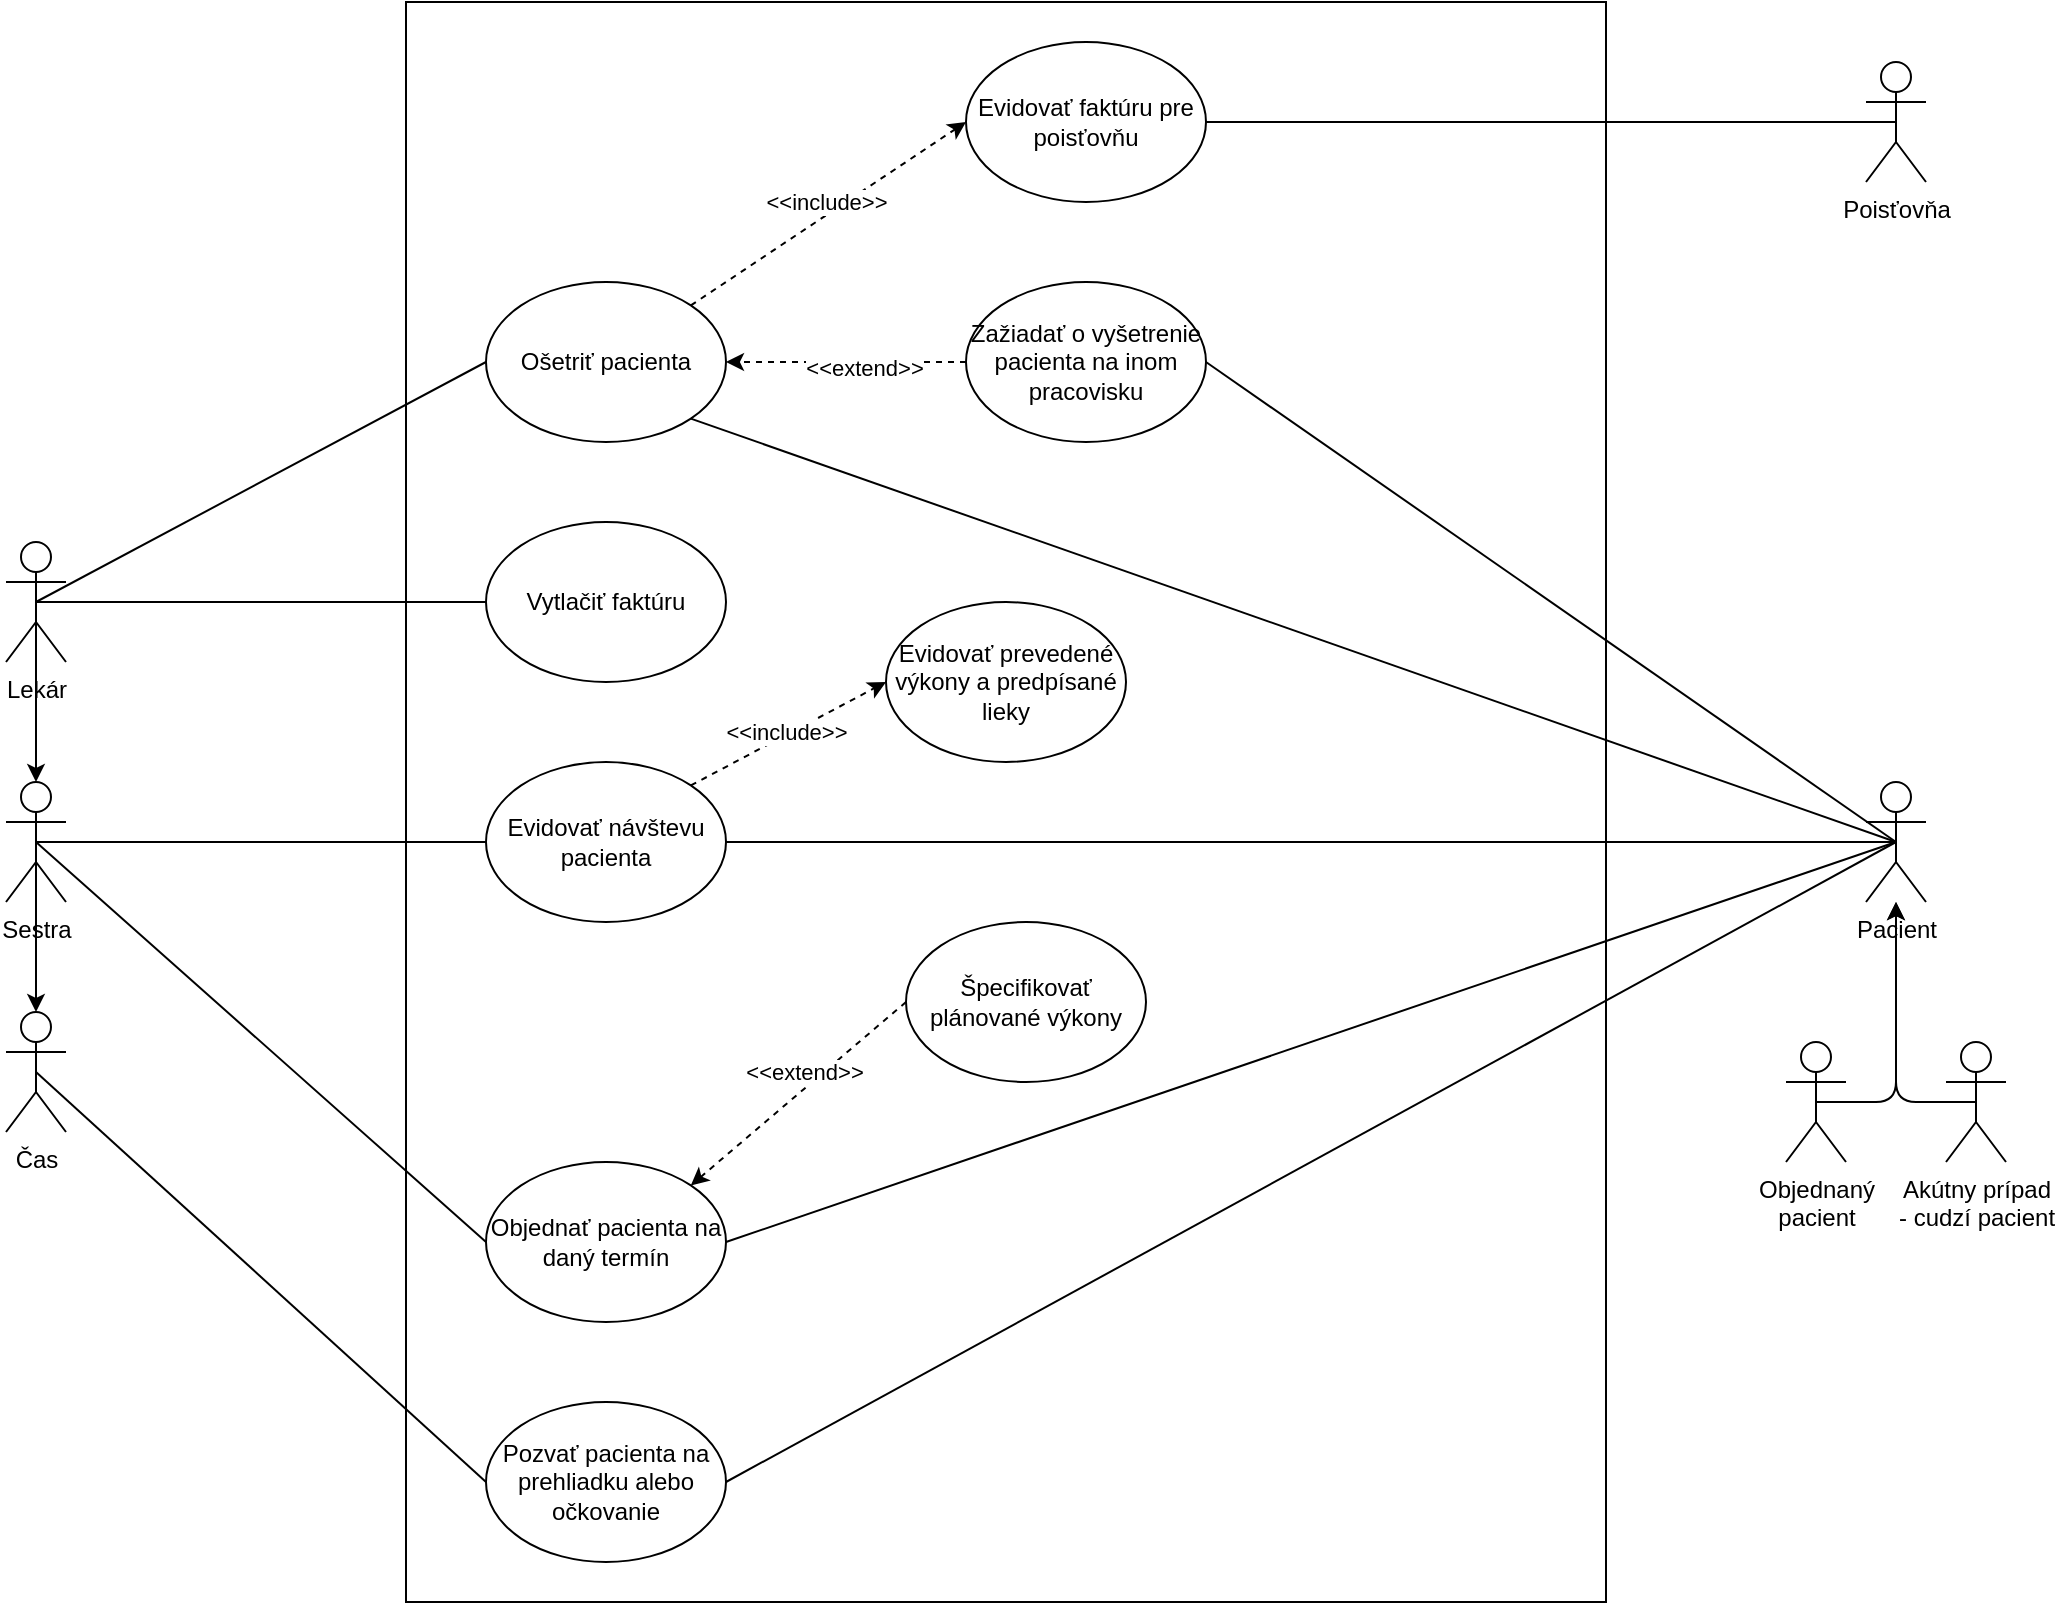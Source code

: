 <mxfile version="13.10.0" type="google"><diagram id="vyxuxDS4DAg8EFTdzN8k" name="Page-1"><mxGraphModel dx="1269" dy="740" grid="1" gridSize="10" guides="1" tooltips="1" connect="1" arrows="1" fold="1" page="1" pageScale="1" pageWidth="1100" pageHeight="850" math="0" shadow="0"><root><mxCell id="0"/><mxCell id="1" parent="0"/><mxCell id="-BBoeSBYX2IJ2o0B7s8R-83" value="" style="rounded=0;whiteSpace=wrap;html=1;" vertex="1" parent="1"><mxGeometry x="240" y="25" width="600" height="800" as="geometry"/></mxCell><mxCell id="-BBoeSBYX2IJ2o0B7s8R-20" style="rounded=0;orthogonalLoop=1;jettySize=auto;html=1;exitX=0.5;exitY=0.5;exitDx=0;exitDy=0;exitPerimeter=0;entryX=0;entryY=0.5;entryDx=0;entryDy=0;endArrow=none;endFill=0;" edge="1" parent="1" source="-BBoeSBYX2IJ2o0B7s8R-1" target="-BBoeSBYX2IJ2o0B7s8R-19"><mxGeometry relative="1" as="geometry"/></mxCell><mxCell id="-BBoeSBYX2IJ2o0B7s8R-42" style="edgeStyle=orthogonalEdgeStyle;rounded=1;orthogonalLoop=1;jettySize=auto;html=1;exitX=0.5;exitY=0.5;exitDx=0;exitDy=0;exitPerimeter=0;entryX=0.5;entryY=0;entryDx=0;entryDy=0;entryPerimeter=0;endArrow=classic;endFill=1;strokeWidth=1;" edge="1" parent="1" source="-BBoeSBYX2IJ2o0B7s8R-1" target="-BBoeSBYX2IJ2o0B7s8R-7"><mxGeometry relative="1" as="geometry"/></mxCell><mxCell id="-BBoeSBYX2IJ2o0B7s8R-57" style="edgeStyle=none;rounded=0;orthogonalLoop=1;jettySize=auto;html=1;exitX=0.5;exitY=0.5;exitDx=0;exitDy=0;exitPerimeter=0;entryX=0;entryY=0.5;entryDx=0;entryDy=0;startArrow=none;startFill=0;endArrow=none;endFill=0;strokeWidth=1;" edge="1" parent="1" source="-BBoeSBYX2IJ2o0B7s8R-1" target="-BBoeSBYX2IJ2o0B7s8R-17"><mxGeometry relative="1" as="geometry"/></mxCell><mxCell id="-BBoeSBYX2IJ2o0B7s8R-1" value="Lekár" style="shape=umlActor;verticalLabelPosition=bottom;verticalAlign=top;html=1;outlineConnect=0;" vertex="1" parent="1"><mxGeometry x="40" y="295" width="30" height="60" as="geometry"/></mxCell><mxCell id="-BBoeSBYX2IJ2o0B7s8R-22" style="orthogonalLoop=1;jettySize=auto;html=1;exitX=0.5;exitY=0.5;exitDx=0;exitDy=0;exitPerimeter=0;entryX=0;entryY=0.5;entryDx=0;entryDy=0;rounded=1;endArrow=none;endFill=0;" edge="1" parent="1" source="-BBoeSBYX2IJ2o0B7s8R-7" target="-BBoeSBYX2IJ2o0B7s8R-13"><mxGeometry relative="1" as="geometry"/></mxCell><mxCell id="-BBoeSBYX2IJ2o0B7s8R-28" style="rounded=1;orthogonalLoop=1;jettySize=auto;html=1;exitX=0.5;exitY=0.5;exitDx=0;exitDy=0;exitPerimeter=0;entryX=0;entryY=0.5;entryDx=0;entryDy=0;strokeWidth=1;endArrow=none;endFill=0;" edge="1" parent="1" source="-BBoeSBYX2IJ2o0B7s8R-7" target="-BBoeSBYX2IJ2o0B7s8R-11"><mxGeometry relative="1" as="geometry"/></mxCell><mxCell id="-BBoeSBYX2IJ2o0B7s8R-70" style="edgeStyle=none;rounded=0;orthogonalLoop=1;jettySize=auto;html=1;exitX=0.5;exitY=0.5;exitDx=0;exitDy=0;exitPerimeter=0;entryX=0.5;entryY=0;entryDx=0;entryDy=0;entryPerimeter=0;startArrow=none;startFill=0;endArrow=classic;endFill=1;strokeWidth=1;" edge="1" parent="1" source="-BBoeSBYX2IJ2o0B7s8R-7" target="-BBoeSBYX2IJ2o0B7s8R-43"><mxGeometry relative="1" as="geometry"/></mxCell><mxCell id="-BBoeSBYX2IJ2o0B7s8R-7" value="Sestra" style="shape=umlActor;verticalLabelPosition=bottom;verticalAlign=top;html=1;outlineConnect=0;" vertex="1" parent="1"><mxGeometry x="40" y="415" width="30" height="60" as="geometry"/></mxCell><mxCell id="-BBoeSBYX2IJ2o0B7s8R-11" value="Objednať pacienta na daný termín" style="ellipse;whiteSpace=wrap;html=1;" vertex="1" parent="1"><mxGeometry x="280" y="605" width="120" height="80" as="geometry"/></mxCell><mxCell id="-BBoeSBYX2IJ2o0B7s8R-12" value="Špecifikovať plánované výkony" style="ellipse;whiteSpace=wrap;html=1;" vertex="1" parent="1"><mxGeometry x="490" y="485" width="120" height="80" as="geometry"/></mxCell><mxCell id="-BBoeSBYX2IJ2o0B7s8R-79" style="edgeStyle=none;rounded=0;orthogonalLoop=1;jettySize=auto;html=1;exitX=0;exitY=0.5;exitDx=0;exitDy=0;startArrow=none;startFill=0;endArrow=classic;endFill=1;strokeWidth=1;dashed=1;entryX=1;entryY=0;entryDx=0;entryDy=0;" edge="1" parent="1" source="-BBoeSBYX2IJ2o0B7s8R-12" target="-BBoeSBYX2IJ2o0B7s8R-11"><mxGeometry relative="1" as="geometry"/></mxCell><mxCell id="-BBoeSBYX2IJ2o0B7s8R-81" value="&amp;lt;&amp;lt;extend&amp;gt;&amp;gt;" style="edgeLabel;html=1;align=center;verticalAlign=middle;resizable=0;points=[];" vertex="1" connectable="0" parent="-BBoeSBYX2IJ2o0B7s8R-79"><mxGeometry x="-0.213" y="-1" relative="1" as="geometry"><mxPoint x="-8.17" as="offset"/></mxGeometry></mxCell><mxCell id="-BBoeSBYX2IJ2o0B7s8R-13" value="Evidovať návštevu pacienta" style="ellipse;whiteSpace=wrap;html=1;" vertex="1" parent="1"><mxGeometry x="280" y="405" width="120" height="80" as="geometry"/></mxCell><mxCell id="-BBoeSBYX2IJ2o0B7s8R-14" value="Evidovať prevedené výkony a predpísané lieky" style="ellipse;whiteSpace=wrap;html=1;" vertex="1" parent="1"><mxGeometry x="480" y="325" width="120" height="80" as="geometry"/></mxCell><mxCell id="-BBoeSBYX2IJ2o0B7s8R-61" style="edgeStyle=none;rounded=0;orthogonalLoop=1;jettySize=auto;html=1;exitX=0;exitY=0.5;exitDx=0;exitDy=0;entryX=0.5;entryY=0.5;entryDx=0;entryDy=0;entryPerimeter=0;startArrow=none;startFill=0;endArrow=none;endFill=0;strokeWidth=1;" edge="1" parent="1" source="-BBoeSBYX2IJ2o0B7s8R-15" target="-BBoeSBYX2IJ2o0B7s8R-43"><mxGeometry relative="1" as="geometry"/></mxCell><mxCell id="-BBoeSBYX2IJ2o0B7s8R-15" value="Pozvať pacienta na prehliadku alebo očkovanie" style="ellipse;whiteSpace=wrap;html=1;" vertex="1" parent="1"><mxGeometry x="280" y="725" width="120" height="80" as="geometry"/></mxCell><mxCell id="-BBoeSBYX2IJ2o0B7s8R-16" value="Evidovať faktúru pre poisťovňu" style="ellipse;whiteSpace=wrap;html=1;" vertex="1" parent="1"><mxGeometry x="520" y="45" width="120" height="80" as="geometry"/></mxCell><mxCell id="-BBoeSBYX2IJ2o0B7s8R-17" value="Vytlačiť faktúru" style="ellipse;whiteSpace=wrap;html=1;" vertex="1" parent="1"><mxGeometry x="280" y="285" width="120" height="80" as="geometry"/></mxCell><mxCell id="-BBoeSBYX2IJ2o0B7s8R-37" style="rounded=1;orthogonalLoop=1;jettySize=auto;html=1;exitX=0;exitY=0.5;exitDx=0;exitDy=0;entryX=1;entryY=0.5;entryDx=0;entryDy=0;dashed=1;endArrow=classic;endFill=1;strokeWidth=1;" edge="1" parent="1" source="-BBoeSBYX2IJ2o0B7s8R-18" target="-BBoeSBYX2IJ2o0B7s8R-19"><mxGeometry relative="1" as="geometry"/></mxCell><mxCell id="-BBoeSBYX2IJ2o0B7s8R-68" value="&amp;lt;&amp;lt;extend&amp;gt;&amp;gt;" style="edgeLabel;html=1;align=center;verticalAlign=middle;resizable=0;points=[];" vertex="1" connectable="0" parent="-BBoeSBYX2IJ2o0B7s8R-37"><mxGeometry x="-0.141" y="3" relative="1" as="geometry"><mxPoint as="offset"/></mxGeometry></mxCell><mxCell id="-BBoeSBYX2IJ2o0B7s8R-89" style="edgeStyle=none;rounded=0;orthogonalLoop=1;jettySize=auto;html=1;exitX=1;exitY=0.5;exitDx=0;exitDy=0;entryX=0.5;entryY=0.5;entryDx=0;entryDy=0;entryPerimeter=0;startArrow=none;startFill=0;endArrow=none;endFill=0;strokeWidth=1;" edge="1" parent="1" source="-BBoeSBYX2IJ2o0B7s8R-18" target="-BBoeSBYX2IJ2o0B7s8R-52"><mxGeometry relative="1" as="geometry"/></mxCell><mxCell id="-BBoeSBYX2IJ2o0B7s8R-18" value="Zažiadať o vyšetrenie pacienta na inom pracovisku" style="ellipse;whiteSpace=wrap;html=1;" vertex="1" parent="1"><mxGeometry x="520" y="165" width="120" height="80" as="geometry"/></mxCell><mxCell id="-BBoeSBYX2IJ2o0B7s8R-46" style="rounded=1;orthogonalLoop=1;jettySize=auto;html=1;exitX=1;exitY=0;exitDx=0;exitDy=0;entryX=0;entryY=0.5;entryDx=0;entryDy=0;startArrow=none;startFill=0;endArrow=classic;endFill=1;strokeWidth=1;dashed=1;" edge="1" parent="1" source="-BBoeSBYX2IJ2o0B7s8R-19" target="-BBoeSBYX2IJ2o0B7s8R-16"><mxGeometry relative="1" as="geometry"/></mxCell><mxCell id="-BBoeSBYX2IJ2o0B7s8R-67" value="&amp;lt;&amp;lt;include&amp;gt;&amp;gt;" style="edgeLabel;html=1;align=center;verticalAlign=middle;resizable=0;points=[];" vertex="1" connectable="0" parent="-BBoeSBYX2IJ2o0B7s8R-46"><mxGeometry x="0.26" relative="1" as="geometry"><mxPoint x="-18.96" y="5.97" as="offset"/></mxGeometry></mxCell><mxCell id="-BBoeSBYX2IJ2o0B7s8R-19" value="Ošetriť pacienta" style="ellipse;whiteSpace=wrap;html=1;" vertex="1" parent="1"><mxGeometry x="280" y="165" width="120" height="80" as="geometry"/></mxCell><mxCell id="-BBoeSBYX2IJ2o0B7s8R-25" value="" style="endArrow=classic;dashed=1;html=1;exitX=1;exitY=0;exitDx=0;exitDy=0;endFill=1;entryX=0;entryY=0.5;entryDx=0;entryDy=0;" edge="1" parent="1" source="-BBoeSBYX2IJ2o0B7s8R-13" target="-BBoeSBYX2IJ2o0B7s8R-14"><mxGeometry width="50" height="50" relative="1" as="geometry"><mxPoint x="580" y="535" as="sourcePoint"/><mxPoint x="480" y="475" as="targetPoint"/></mxGeometry></mxCell><mxCell id="-BBoeSBYX2IJ2o0B7s8R-72" value="&amp;lt;&amp;lt;include&amp;gt;&amp;gt;" style="edgeLabel;html=1;align=center;verticalAlign=middle;resizable=0;points=[];" vertex="1" connectable="0" parent="-BBoeSBYX2IJ2o0B7s8R-25"><mxGeometry x="0.266" y="2" relative="1" as="geometry"><mxPoint x="-13.34" y="7.83" as="offset"/></mxGeometry></mxCell><mxCell id="-BBoeSBYX2IJ2o0B7s8R-43" value="Čas&lt;br&gt;" style="shape=umlActor;verticalLabelPosition=bottom;verticalAlign=top;html=1;outlineConnect=0;" vertex="1" parent="1"><mxGeometry x="40" y="530" width="30" height="60" as="geometry"/></mxCell><mxCell id="-BBoeSBYX2IJ2o0B7s8R-54" style="edgeStyle=orthogonalEdgeStyle;rounded=1;orthogonalLoop=1;jettySize=auto;html=1;exitX=0.5;exitY=0.5;exitDx=0;exitDy=0;exitPerimeter=0;startArrow=none;startFill=0;endArrow=classic;endFill=1;strokeWidth=1;" edge="1" parent="1" source="-BBoeSBYX2IJ2o0B7s8R-48" target="-BBoeSBYX2IJ2o0B7s8R-52"><mxGeometry relative="1" as="geometry"/></mxCell><mxCell id="-BBoeSBYX2IJ2o0B7s8R-48" value="Akútny prípad&lt;br&gt;- cudzí pacient" style="shape=umlActor;verticalLabelPosition=bottom;verticalAlign=top;html=1;outlineConnect=0;" vertex="1" parent="1"><mxGeometry x="1010" y="545" width="30" height="60" as="geometry"/></mxCell><mxCell id="-BBoeSBYX2IJ2o0B7s8R-53" style="edgeStyle=orthogonalEdgeStyle;rounded=1;orthogonalLoop=1;jettySize=auto;html=1;exitX=0.5;exitY=0.5;exitDx=0;exitDy=0;exitPerimeter=0;startArrow=none;startFill=0;endArrow=classic;endFill=1;strokeWidth=1;" edge="1" parent="1" source="-BBoeSBYX2IJ2o0B7s8R-49" target="-BBoeSBYX2IJ2o0B7s8R-52"><mxGeometry relative="1" as="geometry"/></mxCell><mxCell id="-BBoeSBYX2IJ2o0B7s8R-49" value="Objednaný&lt;br&gt;pacient" style="shape=umlActor;verticalLabelPosition=bottom;verticalAlign=top;html=1;outlineConnect=0;" vertex="1" parent="1"><mxGeometry x="930" y="545" width="30" height="60" as="geometry"/></mxCell><mxCell id="-BBoeSBYX2IJ2o0B7s8R-74" style="edgeStyle=none;rounded=0;orthogonalLoop=1;jettySize=auto;html=1;exitX=0.5;exitY=0.5;exitDx=0;exitDy=0;exitPerimeter=0;entryX=1;entryY=1;entryDx=0;entryDy=0;startArrow=none;startFill=0;endArrow=none;endFill=0;strokeWidth=1;" edge="1" parent="1" source="-BBoeSBYX2IJ2o0B7s8R-52" target="-BBoeSBYX2IJ2o0B7s8R-19"><mxGeometry relative="1" as="geometry"/></mxCell><mxCell id="-BBoeSBYX2IJ2o0B7s8R-75" style="edgeStyle=none;rounded=0;orthogonalLoop=1;jettySize=auto;html=1;exitX=0.5;exitY=0.5;exitDx=0;exitDy=0;exitPerimeter=0;entryX=1;entryY=0.5;entryDx=0;entryDy=0;startArrow=none;startFill=0;endArrow=none;endFill=0;strokeWidth=1;" edge="1" parent="1" source="-BBoeSBYX2IJ2o0B7s8R-52" target="-BBoeSBYX2IJ2o0B7s8R-13"><mxGeometry relative="1" as="geometry"/></mxCell><mxCell id="-BBoeSBYX2IJ2o0B7s8R-76" style="edgeStyle=none;rounded=0;orthogonalLoop=1;jettySize=auto;html=1;exitX=0.5;exitY=0.5;exitDx=0;exitDy=0;exitPerimeter=0;entryX=1;entryY=0.5;entryDx=0;entryDy=0;startArrow=none;startFill=0;endArrow=none;endFill=0;strokeWidth=1;" edge="1" parent="1" source="-BBoeSBYX2IJ2o0B7s8R-52" target="-BBoeSBYX2IJ2o0B7s8R-11"><mxGeometry relative="1" as="geometry"/></mxCell><mxCell id="-BBoeSBYX2IJ2o0B7s8R-77" style="edgeStyle=none;rounded=0;orthogonalLoop=1;jettySize=auto;html=1;exitX=0.5;exitY=0.5;exitDx=0;exitDy=0;exitPerimeter=0;entryX=1;entryY=0.5;entryDx=0;entryDy=0;startArrow=none;startFill=0;endArrow=none;endFill=0;strokeWidth=1;" edge="1" parent="1" source="-BBoeSBYX2IJ2o0B7s8R-52" target="-BBoeSBYX2IJ2o0B7s8R-15"><mxGeometry relative="1" as="geometry"/></mxCell><mxCell id="-BBoeSBYX2IJ2o0B7s8R-52" value="Pacient" style="shape=umlActor;verticalLabelPosition=bottom;verticalAlign=top;html=1;outlineConnect=0;" vertex="1" parent="1"><mxGeometry x="970" y="415" width="30" height="60" as="geometry"/></mxCell><mxCell id="-BBoeSBYX2IJ2o0B7s8R-88" style="edgeStyle=none;rounded=0;orthogonalLoop=1;jettySize=auto;html=1;exitX=0.5;exitY=0.5;exitDx=0;exitDy=0;exitPerimeter=0;entryX=1;entryY=0.5;entryDx=0;entryDy=0;startArrow=none;startFill=0;endArrow=none;endFill=0;strokeWidth=1;" edge="1" parent="1" source="-BBoeSBYX2IJ2o0B7s8R-84" target="-BBoeSBYX2IJ2o0B7s8R-16"><mxGeometry relative="1" as="geometry"/></mxCell><mxCell id="-BBoeSBYX2IJ2o0B7s8R-84" value="Poisťovňa" style="shape=umlActor;verticalLabelPosition=bottom;verticalAlign=top;html=1;outlineConnect=0;" vertex="1" parent="1"><mxGeometry x="970" y="55" width="30" height="60" as="geometry"/></mxCell></root></mxGraphModel></diagram></mxfile>